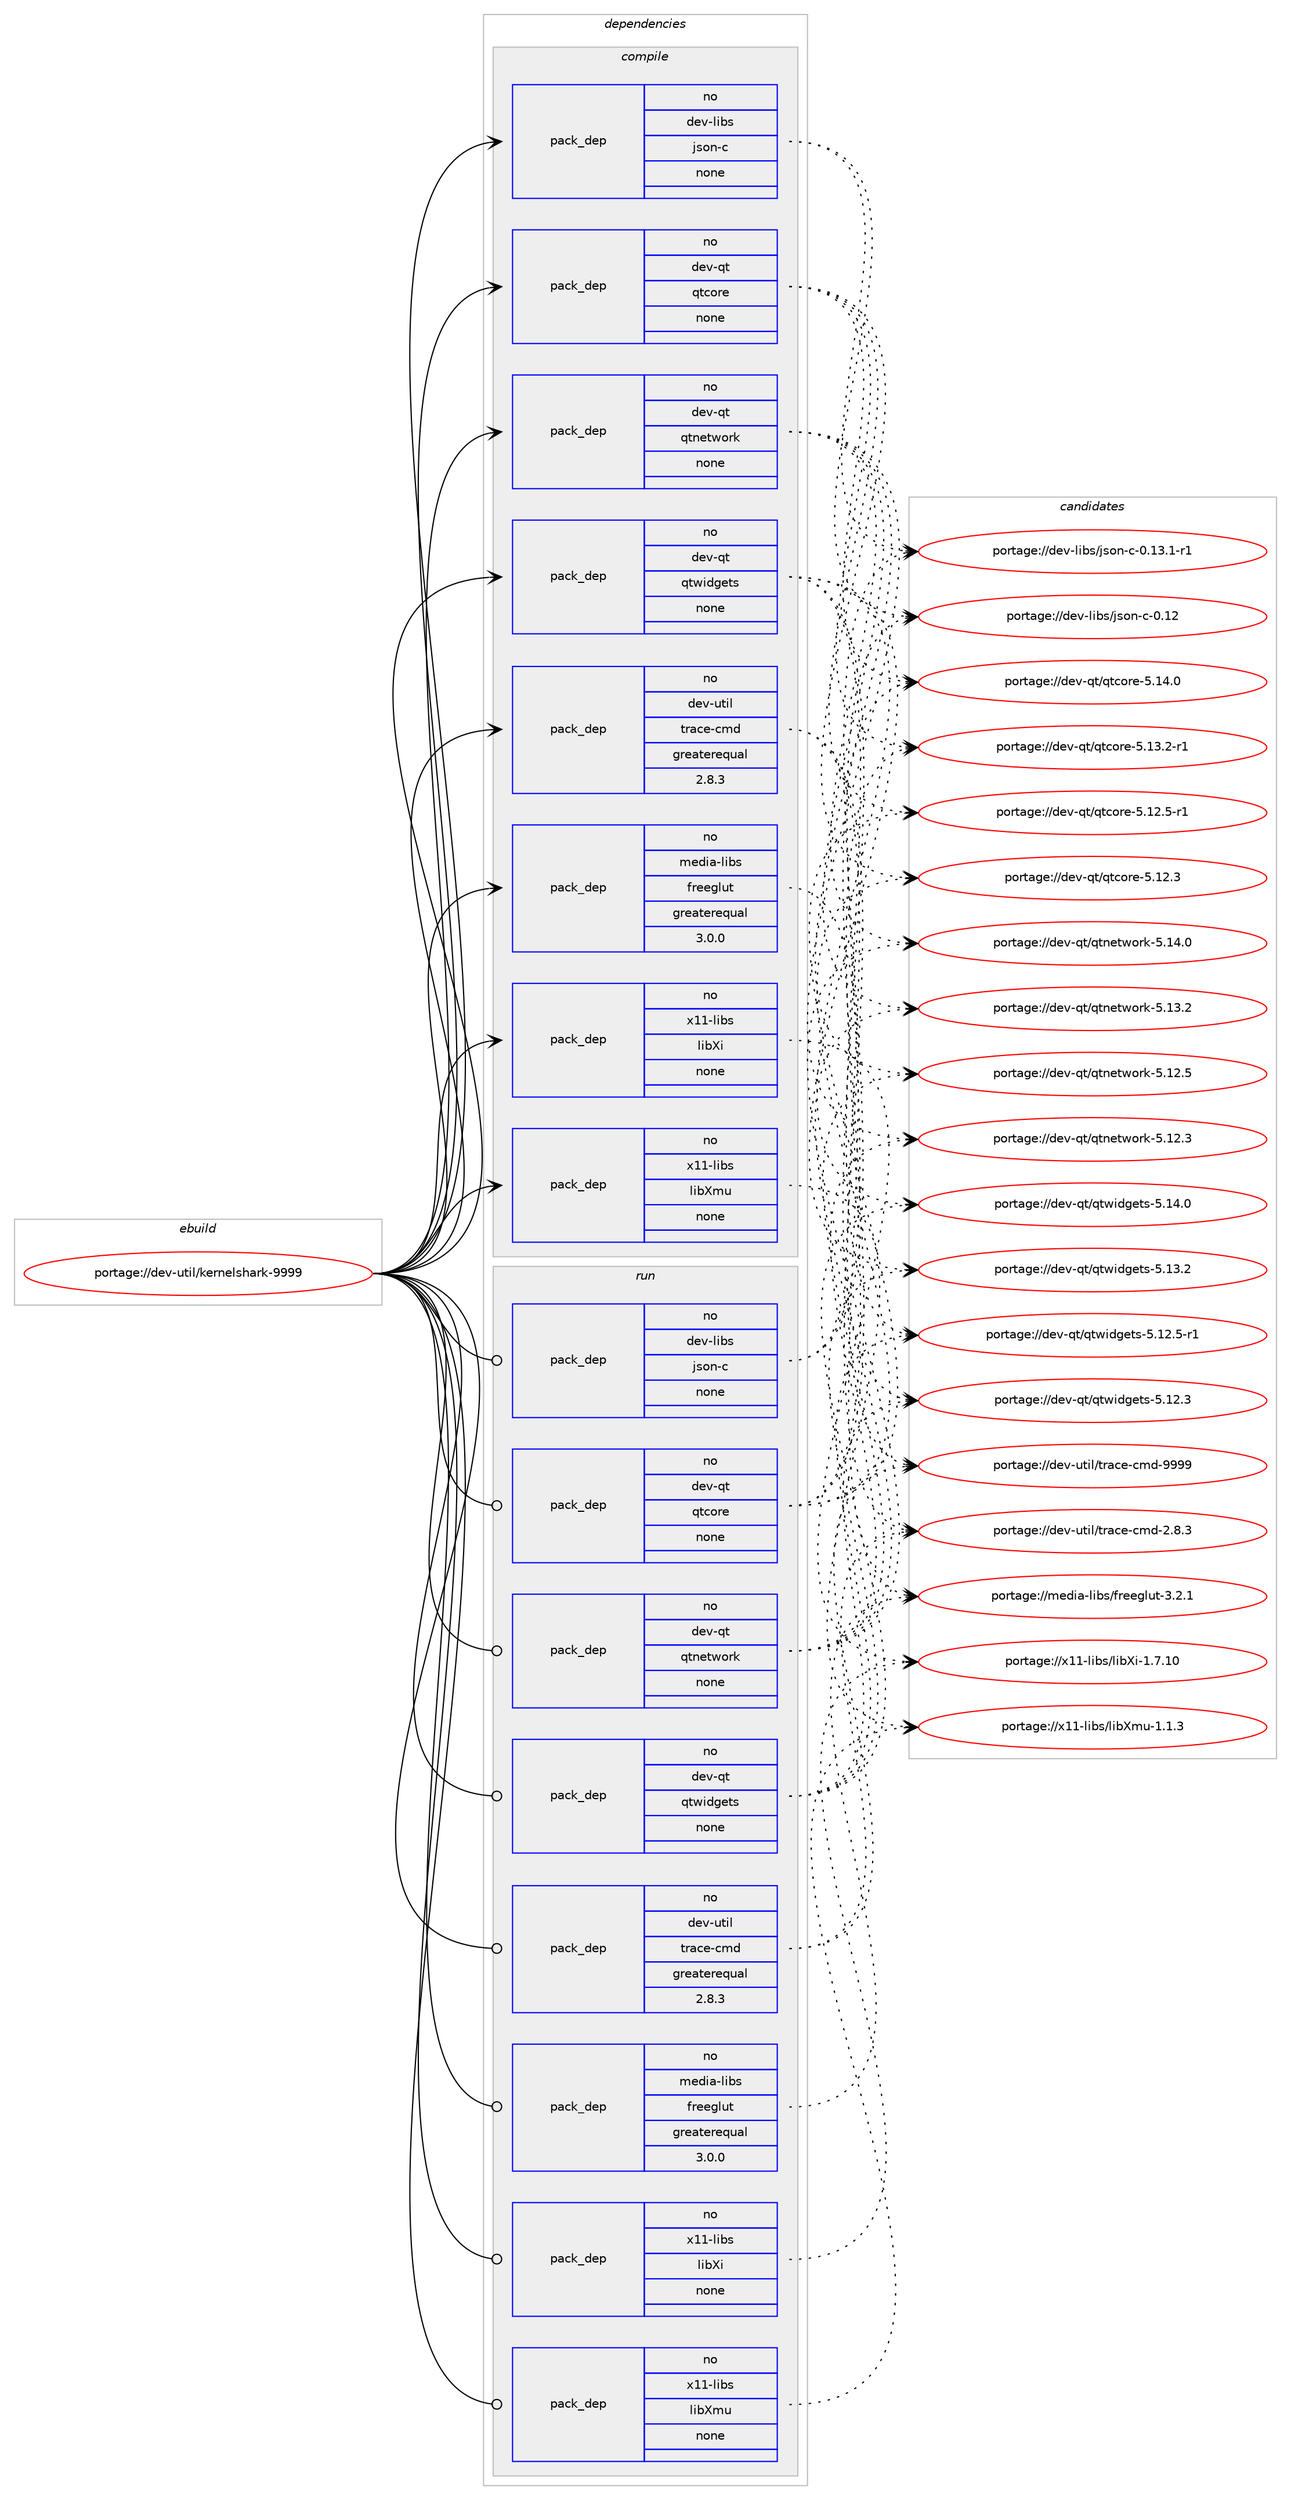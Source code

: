 digraph prolog {

# *************
# Graph options
# *************

newrank=true;
concentrate=true;
compound=true;
graph [rankdir=LR,fontname=Helvetica,fontsize=10,ranksep=1.5];#, ranksep=2.5, nodesep=0.2];
edge  [arrowhead=vee];
node  [fontname=Helvetica,fontsize=10];

# **********
# The ebuild
# **********

subgraph cluster_leftcol {
color=gray;
label=<<i>ebuild</i>>;
id [label="portage://dev-util/kernelshark-9999", color=red, width=4, href="../dev-util/kernelshark-9999.svg"];
}

# ****************
# The dependencies
# ****************

subgraph cluster_midcol {
color=gray;
label=<<i>dependencies</i>>;
subgraph cluster_compile {
fillcolor="#eeeeee";
style=filled;
label=<<i>compile</i>>;
subgraph pack233061 {
dependency299889 [label=<<TABLE BORDER="0" CELLBORDER="1" CELLSPACING="0" CELLPADDING="4" WIDTH="220"><TR><TD ROWSPAN="6" CELLPADDING="30">pack_dep</TD></TR><TR><TD WIDTH="110">no</TD></TR><TR><TD>dev-libs</TD></TR><TR><TD>json-c</TD></TR><TR><TD>none</TD></TR><TR><TD></TD></TR></TABLE>>, shape=none, color=blue];
}
id:e -> dependency299889:w [weight=20,style="solid",arrowhead="vee"];
subgraph pack233062 {
dependency299890 [label=<<TABLE BORDER="0" CELLBORDER="1" CELLSPACING="0" CELLPADDING="4" WIDTH="220"><TR><TD ROWSPAN="6" CELLPADDING="30">pack_dep</TD></TR><TR><TD WIDTH="110">no</TD></TR><TR><TD>dev-qt</TD></TR><TR><TD>qtcore</TD></TR><TR><TD>none</TD></TR><TR><TD></TD></TR></TABLE>>, shape=none, color=blue];
}
id:e -> dependency299890:w [weight=20,style="solid",arrowhead="vee"];
subgraph pack233063 {
dependency299891 [label=<<TABLE BORDER="0" CELLBORDER="1" CELLSPACING="0" CELLPADDING="4" WIDTH="220"><TR><TD ROWSPAN="6" CELLPADDING="30">pack_dep</TD></TR><TR><TD WIDTH="110">no</TD></TR><TR><TD>dev-qt</TD></TR><TR><TD>qtnetwork</TD></TR><TR><TD>none</TD></TR><TR><TD></TD></TR></TABLE>>, shape=none, color=blue];
}
id:e -> dependency299891:w [weight=20,style="solid",arrowhead="vee"];
subgraph pack233064 {
dependency299892 [label=<<TABLE BORDER="0" CELLBORDER="1" CELLSPACING="0" CELLPADDING="4" WIDTH="220"><TR><TD ROWSPAN="6" CELLPADDING="30">pack_dep</TD></TR><TR><TD WIDTH="110">no</TD></TR><TR><TD>dev-qt</TD></TR><TR><TD>qtwidgets</TD></TR><TR><TD>none</TD></TR><TR><TD></TD></TR></TABLE>>, shape=none, color=blue];
}
id:e -> dependency299892:w [weight=20,style="solid",arrowhead="vee"];
subgraph pack233065 {
dependency299893 [label=<<TABLE BORDER="0" CELLBORDER="1" CELLSPACING="0" CELLPADDING="4" WIDTH="220"><TR><TD ROWSPAN="6" CELLPADDING="30">pack_dep</TD></TR><TR><TD WIDTH="110">no</TD></TR><TR><TD>dev-util</TD></TR><TR><TD>trace-cmd</TD></TR><TR><TD>greaterequal</TD></TR><TR><TD>2.8.3</TD></TR></TABLE>>, shape=none, color=blue];
}
id:e -> dependency299893:w [weight=20,style="solid",arrowhead="vee"];
subgraph pack233066 {
dependency299894 [label=<<TABLE BORDER="0" CELLBORDER="1" CELLSPACING="0" CELLPADDING="4" WIDTH="220"><TR><TD ROWSPAN="6" CELLPADDING="30">pack_dep</TD></TR><TR><TD WIDTH="110">no</TD></TR><TR><TD>media-libs</TD></TR><TR><TD>freeglut</TD></TR><TR><TD>greaterequal</TD></TR><TR><TD>3.0.0</TD></TR></TABLE>>, shape=none, color=blue];
}
id:e -> dependency299894:w [weight=20,style="solid",arrowhead="vee"];
subgraph pack233067 {
dependency299895 [label=<<TABLE BORDER="0" CELLBORDER="1" CELLSPACING="0" CELLPADDING="4" WIDTH="220"><TR><TD ROWSPAN="6" CELLPADDING="30">pack_dep</TD></TR><TR><TD WIDTH="110">no</TD></TR><TR><TD>x11-libs</TD></TR><TR><TD>libXi</TD></TR><TR><TD>none</TD></TR><TR><TD></TD></TR></TABLE>>, shape=none, color=blue];
}
id:e -> dependency299895:w [weight=20,style="solid",arrowhead="vee"];
subgraph pack233068 {
dependency299896 [label=<<TABLE BORDER="0" CELLBORDER="1" CELLSPACING="0" CELLPADDING="4" WIDTH="220"><TR><TD ROWSPAN="6" CELLPADDING="30">pack_dep</TD></TR><TR><TD WIDTH="110">no</TD></TR><TR><TD>x11-libs</TD></TR><TR><TD>libXmu</TD></TR><TR><TD>none</TD></TR><TR><TD></TD></TR></TABLE>>, shape=none, color=blue];
}
id:e -> dependency299896:w [weight=20,style="solid",arrowhead="vee"];
}
subgraph cluster_compileandrun {
fillcolor="#eeeeee";
style=filled;
label=<<i>compile and run</i>>;
}
subgraph cluster_run {
fillcolor="#eeeeee";
style=filled;
label=<<i>run</i>>;
subgraph pack233069 {
dependency299897 [label=<<TABLE BORDER="0" CELLBORDER="1" CELLSPACING="0" CELLPADDING="4" WIDTH="220"><TR><TD ROWSPAN="6" CELLPADDING="30">pack_dep</TD></TR><TR><TD WIDTH="110">no</TD></TR><TR><TD>dev-libs</TD></TR><TR><TD>json-c</TD></TR><TR><TD>none</TD></TR><TR><TD></TD></TR></TABLE>>, shape=none, color=blue];
}
id:e -> dependency299897:w [weight=20,style="solid",arrowhead="odot"];
subgraph pack233070 {
dependency299898 [label=<<TABLE BORDER="0" CELLBORDER="1" CELLSPACING="0" CELLPADDING="4" WIDTH="220"><TR><TD ROWSPAN="6" CELLPADDING="30">pack_dep</TD></TR><TR><TD WIDTH="110">no</TD></TR><TR><TD>dev-qt</TD></TR><TR><TD>qtcore</TD></TR><TR><TD>none</TD></TR><TR><TD></TD></TR></TABLE>>, shape=none, color=blue];
}
id:e -> dependency299898:w [weight=20,style="solid",arrowhead="odot"];
subgraph pack233071 {
dependency299899 [label=<<TABLE BORDER="0" CELLBORDER="1" CELLSPACING="0" CELLPADDING="4" WIDTH="220"><TR><TD ROWSPAN="6" CELLPADDING="30">pack_dep</TD></TR><TR><TD WIDTH="110">no</TD></TR><TR><TD>dev-qt</TD></TR><TR><TD>qtnetwork</TD></TR><TR><TD>none</TD></TR><TR><TD></TD></TR></TABLE>>, shape=none, color=blue];
}
id:e -> dependency299899:w [weight=20,style="solid",arrowhead="odot"];
subgraph pack233072 {
dependency299900 [label=<<TABLE BORDER="0" CELLBORDER="1" CELLSPACING="0" CELLPADDING="4" WIDTH="220"><TR><TD ROWSPAN="6" CELLPADDING="30">pack_dep</TD></TR><TR><TD WIDTH="110">no</TD></TR><TR><TD>dev-qt</TD></TR><TR><TD>qtwidgets</TD></TR><TR><TD>none</TD></TR><TR><TD></TD></TR></TABLE>>, shape=none, color=blue];
}
id:e -> dependency299900:w [weight=20,style="solid",arrowhead="odot"];
subgraph pack233073 {
dependency299901 [label=<<TABLE BORDER="0" CELLBORDER="1" CELLSPACING="0" CELLPADDING="4" WIDTH="220"><TR><TD ROWSPAN="6" CELLPADDING="30">pack_dep</TD></TR><TR><TD WIDTH="110">no</TD></TR><TR><TD>dev-util</TD></TR><TR><TD>trace-cmd</TD></TR><TR><TD>greaterequal</TD></TR><TR><TD>2.8.3</TD></TR></TABLE>>, shape=none, color=blue];
}
id:e -> dependency299901:w [weight=20,style="solid",arrowhead="odot"];
subgraph pack233074 {
dependency299902 [label=<<TABLE BORDER="0" CELLBORDER="1" CELLSPACING="0" CELLPADDING="4" WIDTH="220"><TR><TD ROWSPAN="6" CELLPADDING="30">pack_dep</TD></TR><TR><TD WIDTH="110">no</TD></TR><TR><TD>media-libs</TD></TR><TR><TD>freeglut</TD></TR><TR><TD>greaterequal</TD></TR><TR><TD>3.0.0</TD></TR></TABLE>>, shape=none, color=blue];
}
id:e -> dependency299902:w [weight=20,style="solid",arrowhead="odot"];
subgraph pack233075 {
dependency299903 [label=<<TABLE BORDER="0" CELLBORDER="1" CELLSPACING="0" CELLPADDING="4" WIDTH="220"><TR><TD ROWSPAN="6" CELLPADDING="30">pack_dep</TD></TR><TR><TD WIDTH="110">no</TD></TR><TR><TD>x11-libs</TD></TR><TR><TD>libXi</TD></TR><TR><TD>none</TD></TR><TR><TD></TD></TR></TABLE>>, shape=none, color=blue];
}
id:e -> dependency299903:w [weight=20,style="solid",arrowhead="odot"];
subgraph pack233076 {
dependency299904 [label=<<TABLE BORDER="0" CELLBORDER="1" CELLSPACING="0" CELLPADDING="4" WIDTH="220"><TR><TD ROWSPAN="6" CELLPADDING="30">pack_dep</TD></TR><TR><TD WIDTH="110">no</TD></TR><TR><TD>x11-libs</TD></TR><TR><TD>libXmu</TD></TR><TR><TD>none</TD></TR><TR><TD></TD></TR></TABLE>>, shape=none, color=blue];
}
id:e -> dependency299904:w [weight=20,style="solid",arrowhead="odot"];
}
}

# **************
# The candidates
# **************

subgraph cluster_choices {
rank=same;
color=gray;
label=<<i>candidates</i>>;

subgraph choice233061 {
color=black;
nodesep=1;
choice1001011184510810598115471061151111104599454846495146494511449 [label="portage://dev-libs/json-c-0.13.1-r1", color=red, width=4,href="../dev-libs/json-c-0.13.1-r1.svg"];
choice10010111845108105981154710611511111045994548464950 [label="portage://dev-libs/json-c-0.12", color=red, width=4,href="../dev-libs/json-c-0.12.svg"];
dependency299889:e -> choice1001011184510810598115471061151111104599454846495146494511449:w [style=dotted,weight="100"];
dependency299889:e -> choice10010111845108105981154710611511111045994548464950:w [style=dotted,weight="100"];
}
subgraph choice233062 {
color=black;
nodesep=1;
choice10010111845113116471131169911111410145534649524648 [label="portage://dev-qt/qtcore-5.14.0", color=red, width=4,href="../dev-qt/qtcore-5.14.0.svg"];
choice100101118451131164711311699111114101455346495146504511449 [label="portage://dev-qt/qtcore-5.13.2-r1", color=red, width=4,href="../dev-qt/qtcore-5.13.2-r1.svg"];
choice100101118451131164711311699111114101455346495046534511449 [label="portage://dev-qt/qtcore-5.12.5-r1", color=red, width=4,href="../dev-qt/qtcore-5.12.5-r1.svg"];
choice10010111845113116471131169911111410145534649504651 [label="portage://dev-qt/qtcore-5.12.3", color=red, width=4,href="../dev-qt/qtcore-5.12.3.svg"];
dependency299890:e -> choice10010111845113116471131169911111410145534649524648:w [style=dotted,weight="100"];
dependency299890:e -> choice100101118451131164711311699111114101455346495146504511449:w [style=dotted,weight="100"];
dependency299890:e -> choice100101118451131164711311699111114101455346495046534511449:w [style=dotted,weight="100"];
dependency299890:e -> choice10010111845113116471131169911111410145534649504651:w [style=dotted,weight="100"];
}
subgraph choice233063 {
color=black;
nodesep=1;
choice100101118451131164711311611010111611911111410745534649524648 [label="portage://dev-qt/qtnetwork-5.14.0", color=red, width=4,href="../dev-qt/qtnetwork-5.14.0.svg"];
choice100101118451131164711311611010111611911111410745534649514650 [label="portage://dev-qt/qtnetwork-5.13.2", color=red, width=4,href="../dev-qt/qtnetwork-5.13.2.svg"];
choice100101118451131164711311611010111611911111410745534649504653 [label="portage://dev-qt/qtnetwork-5.12.5", color=red, width=4,href="../dev-qt/qtnetwork-5.12.5.svg"];
choice100101118451131164711311611010111611911111410745534649504651 [label="portage://dev-qt/qtnetwork-5.12.3", color=red, width=4,href="../dev-qt/qtnetwork-5.12.3.svg"];
dependency299891:e -> choice100101118451131164711311611010111611911111410745534649524648:w [style=dotted,weight="100"];
dependency299891:e -> choice100101118451131164711311611010111611911111410745534649514650:w [style=dotted,weight="100"];
dependency299891:e -> choice100101118451131164711311611010111611911111410745534649504653:w [style=dotted,weight="100"];
dependency299891:e -> choice100101118451131164711311611010111611911111410745534649504651:w [style=dotted,weight="100"];
}
subgraph choice233064 {
color=black;
nodesep=1;
choice100101118451131164711311611910510010310111611545534649524648 [label="portage://dev-qt/qtwidgets-5.14.0", color=red, width=4,href="../dev-qt/qtwidgets-5.14.0.svg"];
choice100101118451131164711311611910510010310111611545534649514650 [label="portage://dev-qt/qtwidgets-5.13.2", color=red, width=4,href="../dev-qt/qtwidgets-5.13.2.svg"];
choice1001011184511311647113116119105100103101116115455346495046534511449 [label="portage://dev-qt/qtwidgets-5.12.5-r1", color=red, width=4,href="../dev-qt/qtwidgets-5.12.5-r1.svg"];
choice100101118451131164711311611910510010310111611545534649504651 [label="portage://dev-qt/qtwidgets-5.12.3", color=red, width=4,href="../dev-qt/qtwidgets-5.12.3.svg"];
dependency299892:e -> choice100101118451131164711311611910510010310111611545534649524648:w [style=dotted,weight="100"];
dependency299892:e -> choice100101118451131164711311611910510010310111611545534649514650:w [style=dotted,weight="100"];
dependency299892:e -> choice1001011184511311647113116119105100103101116115455346495046534511449:w [style=dotted,weight="100"];
dependency299892:e -> choice100101118451131164711311611910510010310111611545534649504651:w [style=dotted,weight="100"];
}
subgraph choice233065 {
color=black;
nodesep=1;
choice1001011184511711610510847116114979910145991091004557575757 [label="portage://dev-util/trace-cmd-9999", color=red, width=4,href="../dev-util/trace-cmd-9999.svg"];
choice100101118451171161051084711611497991014599109100455046564651 [label="portage://dev-util/trace-cmd-2.8.3", color=red, width=4,href="../dev-util/trace-cmd-2.8.3.svg"];
dependency299893:e -> choice1001011184511711610510847116114979910145991091004557575757:w [style=dotted,weight="100"];
dependency299893:e -> choice100101118451171161051084711611497991014599109100455046564651:w [style=dotted,weight="100"];
}
subgraph choice233066 {
color=black;
nodesep=1;
choice10910110010597451081059811547102114101101103108117116455146504649 [label="portage://media-libs/freeglut-3.2.1", color=red, width=4,href="../media-libs/freeglut-3.2.1.svg"];
dependency299894:e -> choice10910110010597451081059811547102114101101103108117116455146504649:w [style=dotted,weight="100"];
}
subgraph choice233067 {
color=black;
nodesep=1;
choice1204949451081059811547108105988810545494655464948 [label="portage://x11-libs/libXi-1.7.10", color=red, width=4,href="../x11-libs/libXi-1.7.10.svg"];
dependency299895:e -> choice1204949451081059811547108105988810545494655464948:w [style=dotted,weight="100"];
}
subgraph choice233068 {
color=black;
nodesep=1;
choice12049494510810598115471081059888109117454946494651 [label="portage://x11-libs/libXmu-1.1.3", color=red, width=4,href="../x11-libs/libXmu-1.1.3.svg"];
dependency299896:e -> choice12049494510810598115471081059888109117454946494651:w [style=dotted,weight="100"];
}
subgraph choice233069 {
color=black;
nodesep=1;
choice1001011184510810598115471061151111104599454846495146494511449 [label="portage://dev-libs/json-c-0.13.1-r1", color=red, width=4,href="../dev-libs/json-c-0.13.1-r1.svg"];
choice10010111845108105981154710611511111045994548464950 [label="portage://dev-libs/json-c-0.12", color=red, width=4,href="../dev-libs/json-c-0.12.svg"];
dependency299897:e -> choice1001011184510810598115471061151111104599454846495146494511449:w [style=dotted,weight="100"];
dependency299897:e -> choice10010111845108105981154710611511111045994548464950:w [style=dotted,weight="100"];
}
subgraph choice233070 {
color=black;
nodesep=1;
choice10010111845113116471131169911111410145534649524648 [label="portage://dev-qt/qtcore-5.14.0", color=red, width=4,href="../dev-qt/qtcore-5.14.0.svg"];
choice100101118451131164711311699111114101455346495146504511449 [label="portage://dev-qt/qtcore-5.13.2-r1", color=red, width=4,href="../dev-qt/qtcore-5.13.2-r1.svg"];
choice100101118451131164711311699111114101455346495046534511449 [label="portage://dev-qt/qtcore-5.12.5-r1", color=red, width=4,href="../dev-qt/qtcore-5.12.5-r1.svg"];
choice10010111845113116471131169911111410145534649504651 [label="portage://dev-qt/qtcore-5.12.3", color=red, width=4,href="../dev-qt/qtcore-5.12.3.svg"];
dependency299898:e -> choice10010111845113116471131169911111410145534649524648:w [style=dotted,weight="100"];
dependency299898:e -> choice100101118451131164711311699111114101455346495146504511449:w [style=dotted,weight="100"];
dependency299898:e -> choice100101118451131164711311699111114101455346495046534511449:w [style=dotted,weight="100"];
dependency299898:e -> choice10010111845113116471131169911111410145534649504651:w [style=dotted,weight="100"];
}
subgraph choice233071 {
color=black;
nodesep=1;
choice100101118451131164711311611010111611911111410745534649524648 [label="portage://dev-qt/qtnetwork-5.14.0", color=red, width=4,href="../dev-qt/qtnetwork-5.14.0.svg"];
choice100101118451131164711311611010111611911111410745534649514650 [label="portage://dev-qt/qtnetwork-5.13.2", color=red, width=4,href="../dev-qt/qtnetwork-5.13.2.svg"];
choice100101118451131164711311611010111611911111410745534649504653 [label="portage://dev-qt/qtnetwork-5.12.5", color=red, width=4,href="../dev-qt/qtnetwork-5.12.5.svg"];
choice100101118451131164711311611010111611911111410745534649504651 [label="portage://dev-qt/qtnetwork-5.12.3", color=red, width=4,href="../dev-qt/qtnetwork-5.12.3.svg"];
dependency299899:e -> choice100101118451131164711311611010111611911111410745534649524648:w [style=dotted,weight="100"];
dependency299899:e -> choice100101118451131164711311611010111611911111410745534649514650:w [style=dotted,weight="100"];
dependency299899:e -> choice100101118451131164711311611010111611911111410745534649504653:w [style=dotted,weight="100"];
dependency299899:e -> choice100101118451131164711311611010111611911111410745534649504651:w [style=dotted,weight="100"];
}
subgraph choice233072 {
color=black;
nodesep=1;
choice100101118451131164711311611910510010310111611545534649524648 [label="portage://dev-qt/qtwidgets-5.14.0", color=red, width=4,href="../dev-qt/qtwidgets-5.14.0.svg"];
choice100101118451131164711311611910510010310111611545534649514650 [label="portage://dev-qt/qtwidgets-5.13.2", color=red, width=4,href="../dev-qt/qtwidgets-5.13.2.svg"];
choice1001011184511311647113116119105100103101116115455346495046534511449 [label="portage://dev-qt/qtwidgets-5.12.5-r1", color=red, width=4,href="../dev-qt/qtwidgets-5.12.5-r1.svg"];
choice100101118451131164711311611910510010310111611545534649504651 [label="portage://dev-qt/qtwidgets-5.12.3", color=red, width=4,href="../dev-qt/qtwidgets-5.12.3.svg"];
dependency299900:e -> choice100101118451131164711311611910510010310111611545534649524648:w [style=dotted,weight="100"];
dependency299900:e -> choice100101118451131164711311611910510010310111611545534649514650:w [style=dotted,weight="100"];
dependency299900:e -> choice1001011184511311647113116119105100103101116115455346495046534511449:w [style=dotted,weight="100"];
dependency299900:e -> choice100101118451131164711311611910510010310111611545534649504651:w [style=dotted,weight="100"];
}
subgraph choice233073 {
color=black;
nodesep=1;
choice1001011184511711610510847116114979910145991091004557575757 [label="portage://dev-util/trace-cmd-9999", color=red, width=4,href="../dev-util/trace-cmd-9999.svg"];
choice100101118451171161051084711611497991014599109100455046564651 [label="portage://dev-util/trace-cmd-2.8.3", color=red, width=4,href="../dev-util/trace-cmd-2.8.3.svg"];
dependency299901:e -> choice1001011184511711610510847116114979910145991091004557575757:w [style=dotted,weight="100"];
dependency299901:e -> choice100101118451171161051084711611497991014599109100455046564651:w [style=dotted,weight="100"];
}
subgraph choice233074 {
color=black;
nodesep=1;
choice10910110010597451081059811547102114101101103108117116455146504649 [label="portage://media-libs/freeglut-3.2.1", color=red, width=4,href="../media-libs/freeglut-3.2.1.svg"];
dependency299902:e -> choice10910110010597451081059811547102114101101103108117116455146504649:w [style=dotted,weight="100"];
}
subgraph choice233075 {
color=black;
nodesep=1;
choice1204949451081059811547108105988810545494655464948 [label="portage://x11-libs/libXi-1.7.10", color=red, width=4,href="../x11-libs/libXi-1.7.10.svg"];
dependency299903:e -> choice1204949451081059811547108105988810545494655464948:w [style=dotted,weight="100"];
}
subgraph choice233076 {
color=black;
nodesep=1;
choice12049494510810598115471081059888109117454946494651 [label="portage://x11-libs/libXmu-1.1.3", color=red, width=4,href="../x11-libs/libXmu-1.1.3.svg"];
dependency299904:e -> choice12049494510810598115471081059888109117454946494651:w [style=dotted,weight="100"];
}
}

}
